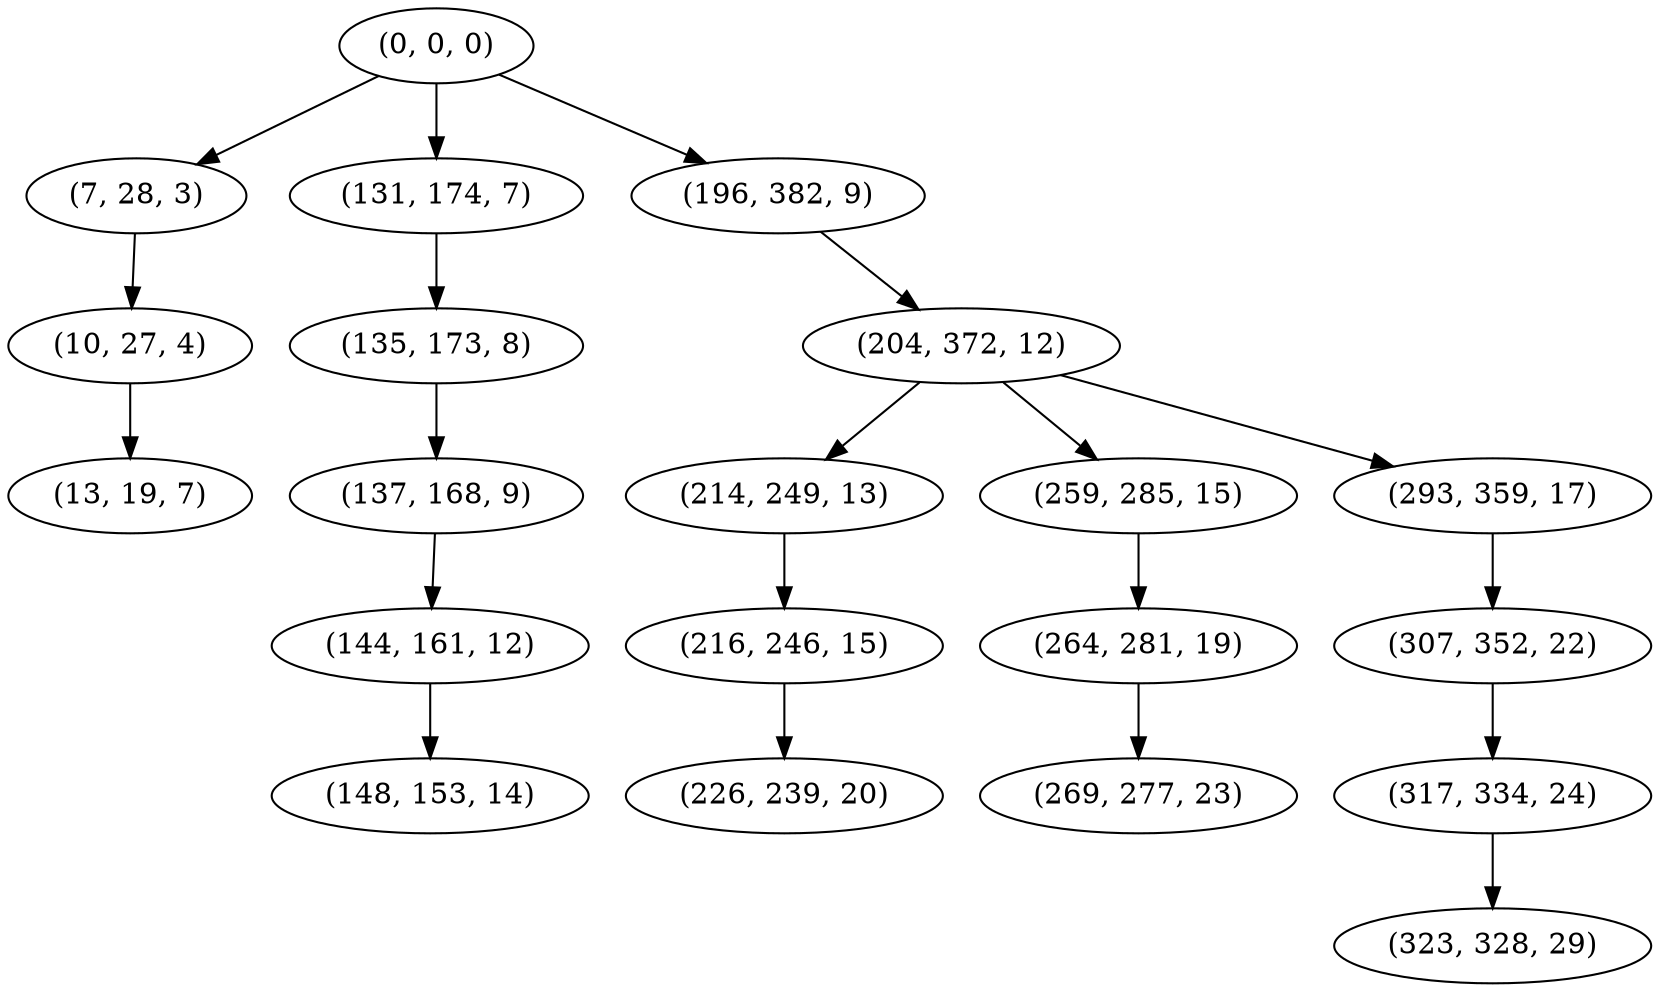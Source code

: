 digraph tree {
    "(0, 0, 0)";
    "(7, 28, 3)";
    "(10, 27, 4)";
    "(13, 19, 7)";
    "(131, 174, 7)";
    "(135, 173, 8)";
    "(137, 168, 9)";
    "(144, 161, 12)";
    "(148, 153, 14)";
    "(196, 382, 9)";
    "(204, 372, 12)";
    "(214, 249, 13)";
    "(216, 246, 15)";
    "(226, 239, 20)";
    "(259, 285, 15)";
    "(264, 281, 19)";
    "(269, 277, 23)";
    "(293, 359, 17)";
    "(307, 352, 22)";
    "(317, 334, 24)";
    "(323, 328, 29)";
    "(0, 0, 0)" -> "(7, 28, 3)";
    "(0, 0, 0)" -> "(131, 174, 7)";
    "(0, 0, 0)" -> "(196, 382, 9)";
    "(7, 28, 3)" -> "(10, 27, 4)";
    "(10, 27, 4)" -> "(13, 19, 7)";
    "(131, 174, 7)" -> "(135, 173, 8)";
    "(135, 173, 8)" -> "(137, 168, 9)";
    "(137, 168, 9)" -> "(144, 161, 12)";
    "(144, 161, 12)" -> "(148, 153, 14)";
    "(196, 382, 9)" -> "(204, 372, 12)";
    "(204, 372, 12)" -> "(214, 249, 13)";
    "(204, 372, 12)" -> "(259, 285, 15)";
    "(204, 372, 12)" -> "(293, 359, 17)";
    "(214, 249, 13)" -> "(216, 246, 15)";
    "(216, 246, 15)" -> "(226, 239, 20)";
    "(259, 285, 15)" -> "(264, 281, 19)";
    "(264, 281, 19)" -> "(269, 277, 23)";
    "(293, 359, 17)" -> "(307, 352, 22)";
    "(307, 352, 22)" -> "(317, 334, 24)";
    "(317, 334, 24)" -> "(323, 328, 29)";
}
